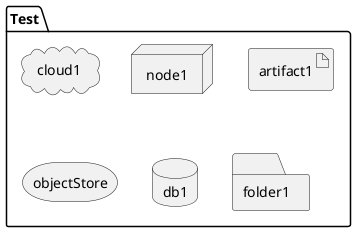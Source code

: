 @startuml

package  "Test" {
  cloud cloud1
  node node1
  artifact artifact1
  storage objectStore
  database db1
  folder folder1
}

@enduml
